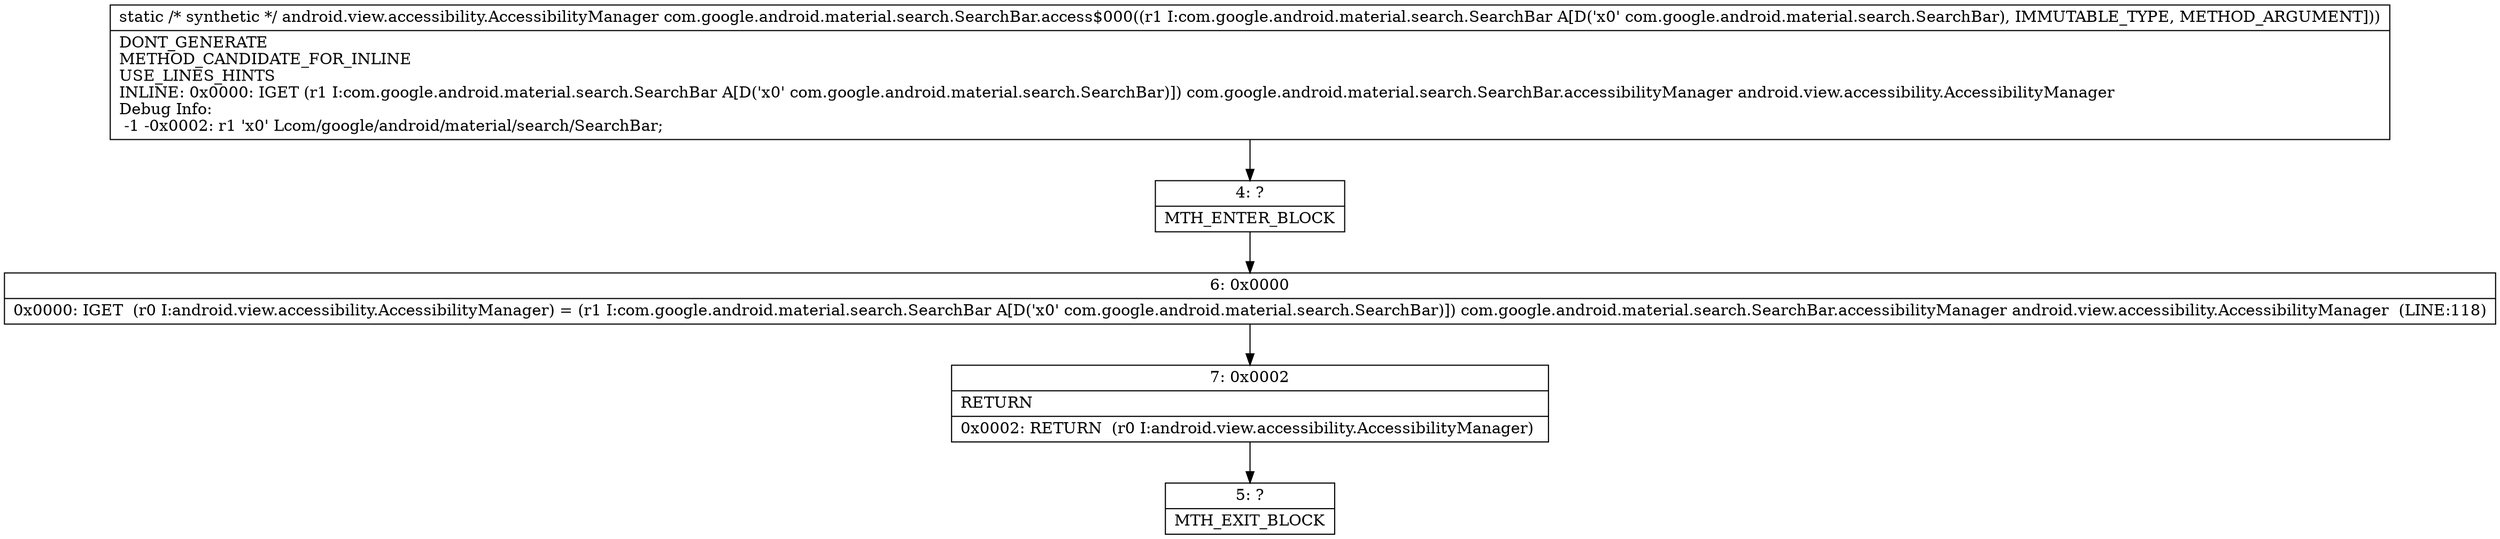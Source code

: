 digraph "CFG forcom.google.android.material.search.SearchBar.access$000(Lcom\/google\/android\/material\/search\/SearchBar;)Landroid\/view\/accessibility\/AccessibilityManager;" {
Node_4 [shape=record,label="{4\:\ ?|MTH_ENTER_BLOCK\l}"];
Node_6 [shape=record,label="{6\:\ 0x0000|0x0000: IGET  (r0 I:android.view.accessibility.AccessibilityManager) = (r1 I:com.google.android.material.search.SearchBar A[D('x0' com.google.android.material.search.SearchBar)]) com.google.android.material.search.SearchBar.accessibilityManager android.view.accessibility.AccessibilityManager  (LINE:118)\l}"];
Node_7 [shape=record,label="{7\:\ 0x0002|RETURN\l|0x0002: RETURN  (r0 I:android.view.accessibility.AccessibilityManager) \l}"];
Node_5 [shape=record,label="{5\:\ ?|MTH_EXIT_BLOCK\l}"];
MethodNode[shape=record,label="{static \/* synthetic *\/ android.view.accessibility.AccessibilityManager com.google.android.material.search.SearchBar.access$000((r1 I:com.google.android.material.search.SearchBar A[D('x0' com.google.android.material.search.SearchBar), IMMUTABLE_TYPE, METHOD_ARGUMENT]))  | DONT_GENERATE\lMETHOD_CANDIDATE_FOR_INLINE\lUSE_LINES_HINTS\lINLINE: 0x0000: IGET  (r1 I:com.google.android.material.search.SearchBar A[D('x0' com.google.android.material.search.SearchBar)]) com.google.android.material.search.SearchBar.accessibilityManager android.view.accessibility.AccessibilityManager\lDebug Info:\l  \-1 \-0x0002: r1 'x0' Lcom\/google\/android\/material\/search\/SearchBar;\l}"];
MethodNode -> Node_4;Node_4 -> Node_6;
Node_6 -> Node_7;
Node_7 -> Node_5;
}

